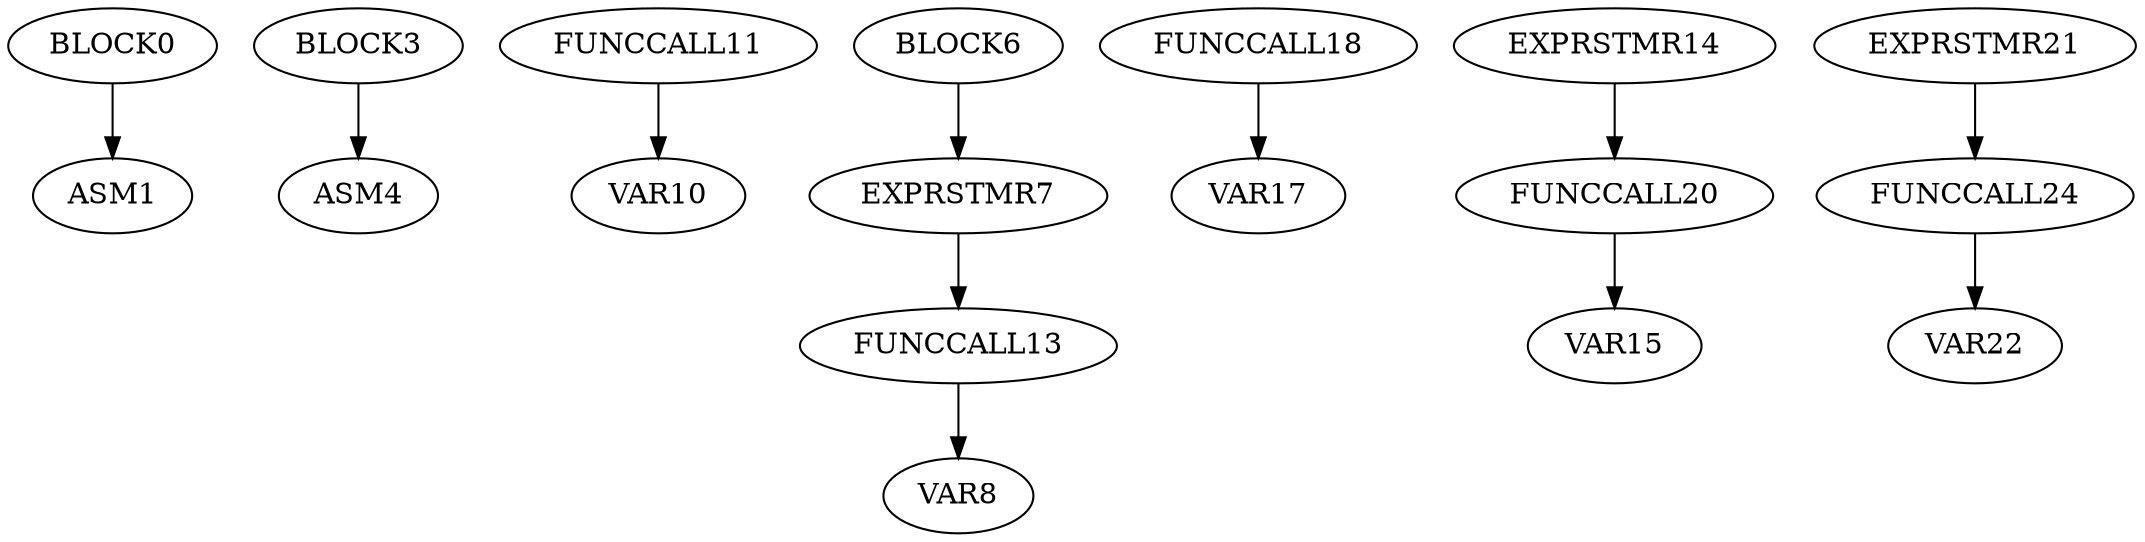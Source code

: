 digraph A { 
BLOCK0 -> ASM1
BLOCK3 -> ASM4
FUNCCALL11 -> VAR10
FUNCCALL13 -> VAR8
EXPRSTMR7 -> FUNCCALL13
FUNCCALL18 -> VAR17
FUNCCALL20 -> VAR15
EXPRSTMR14 -> FUNCCALL20
FUNCCALL24 -> VAR22
EXPRSTMR21 -> FUNCCALL24
BLOCK6 -> EXPRSTMR7
}
